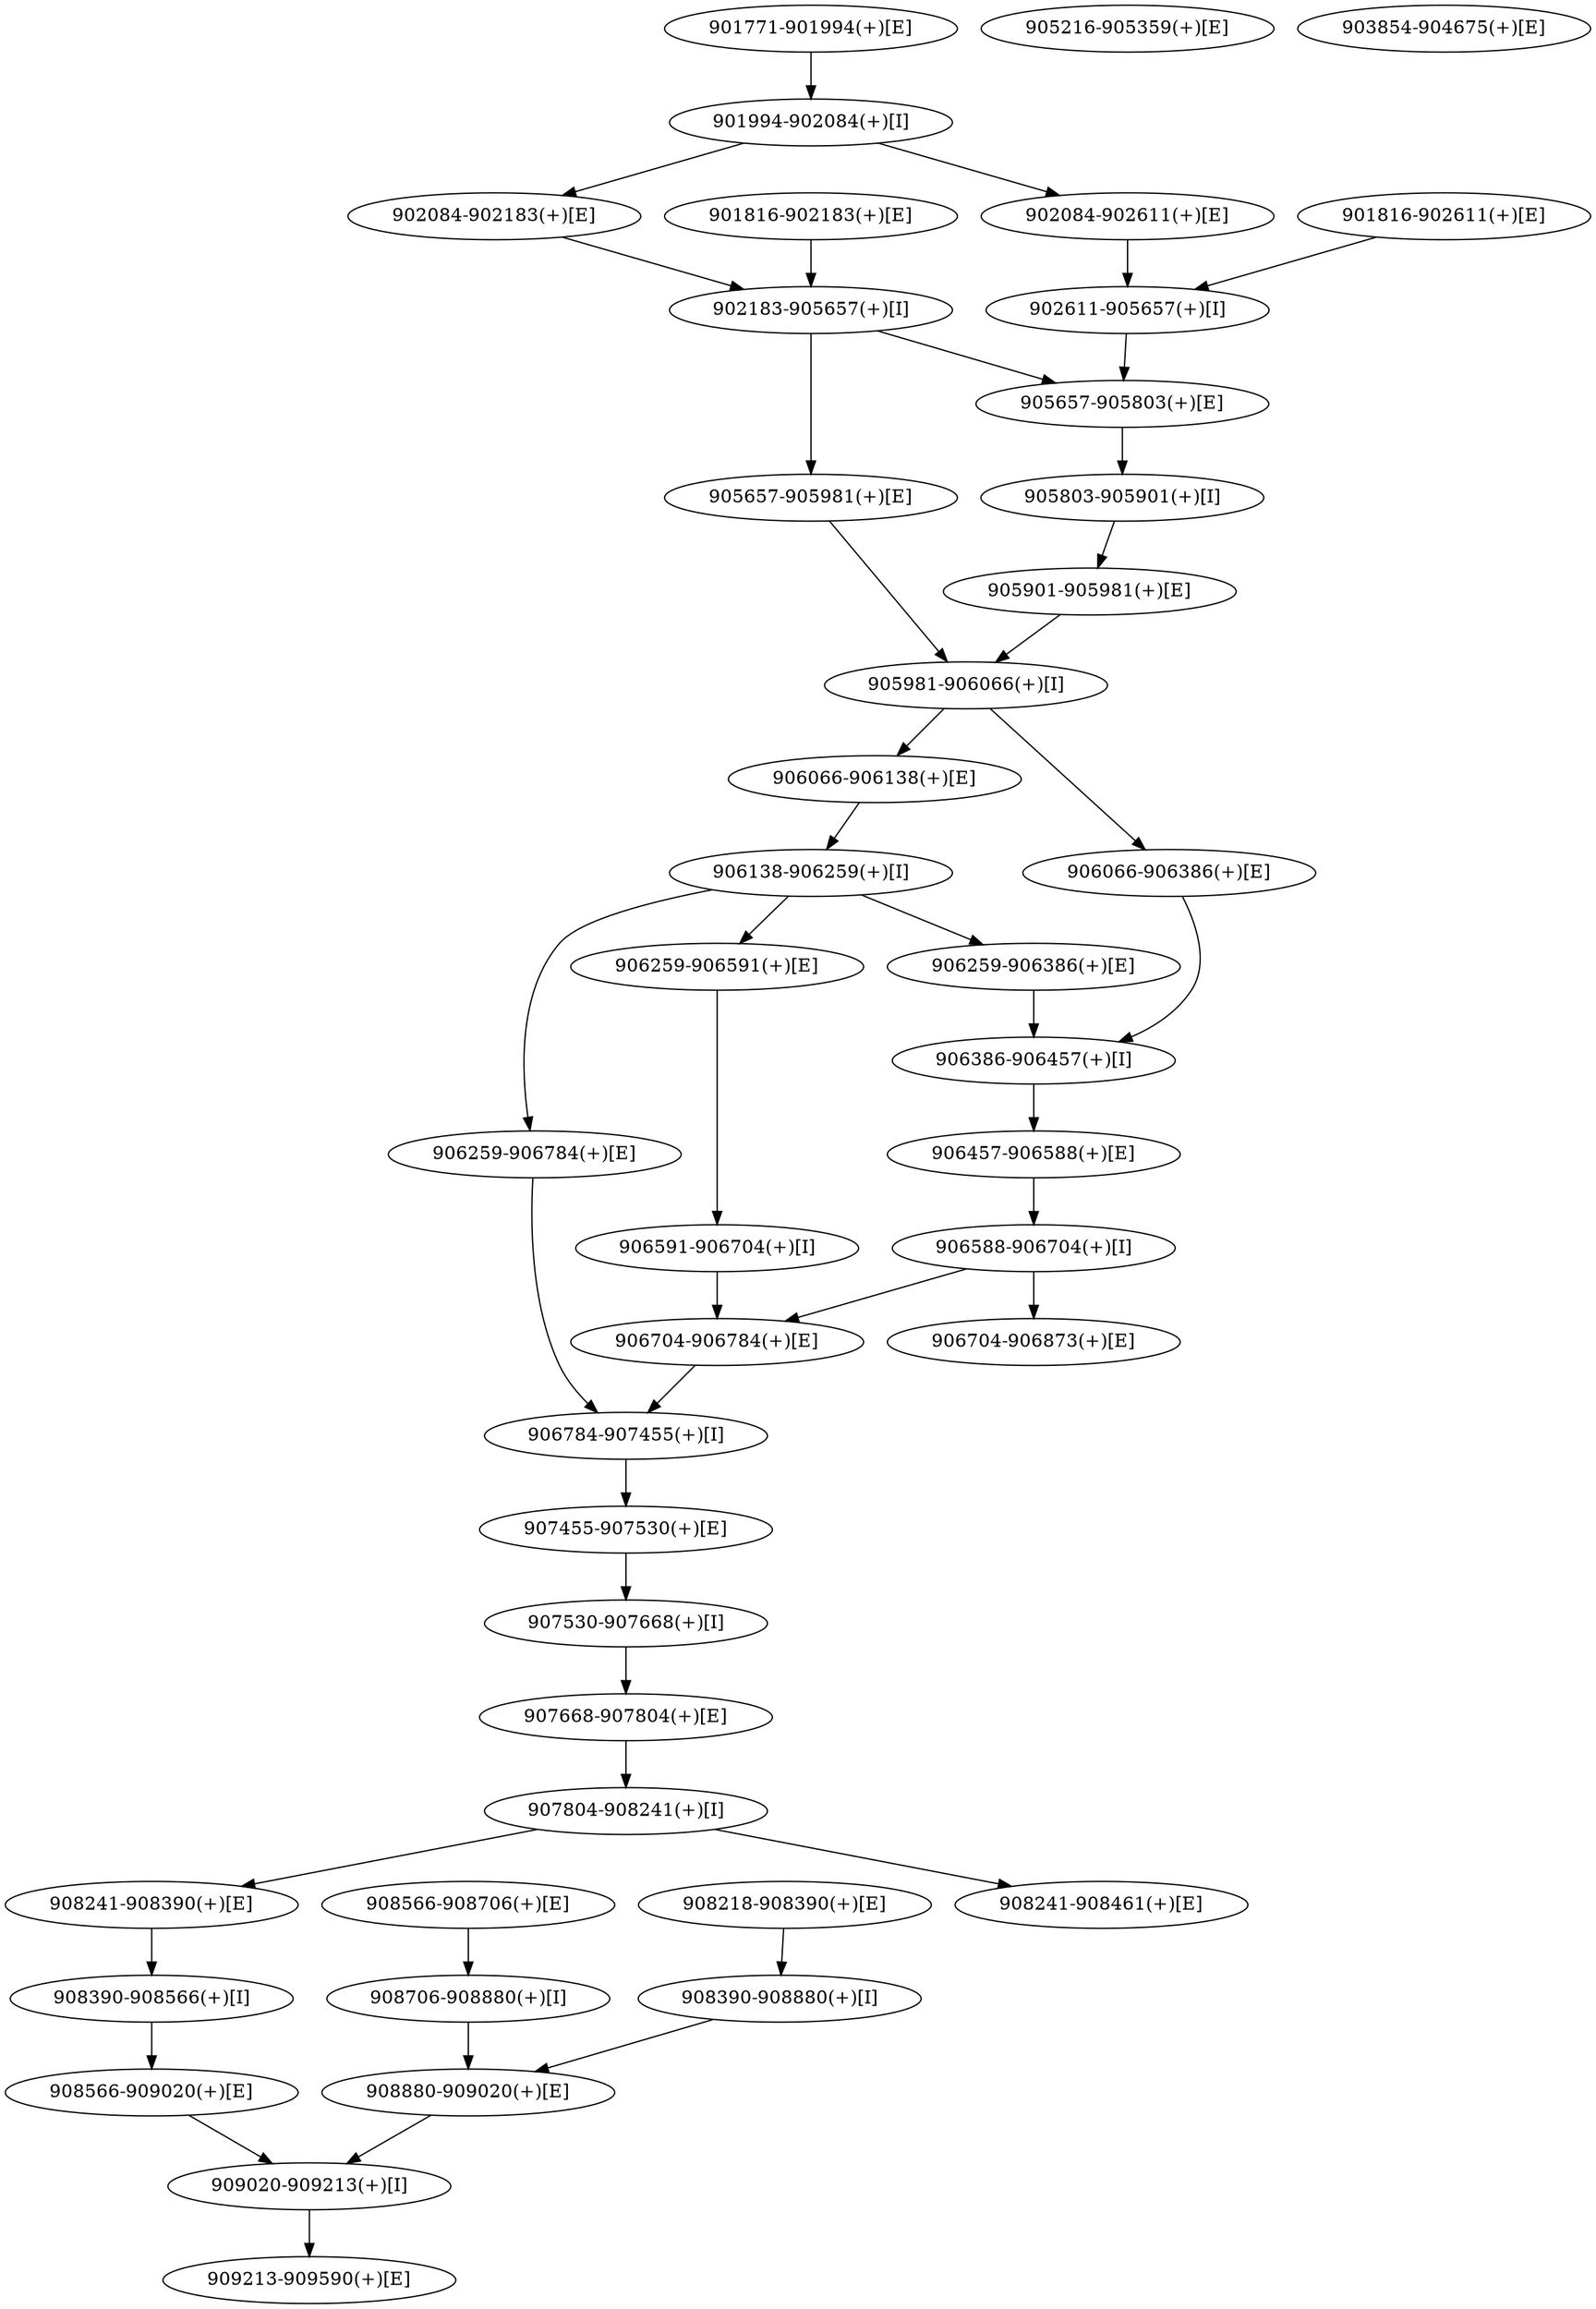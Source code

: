 strict digraph G {
"906259-906784(+)[E]" [scores="LNCAP_SHSCRAMBLE=27.0308577236"];
"906591-906704(+)[I]" [scores="VCAP_SHEZH2=87.5394515743"];
"902183-905657(+)[I]" [scores="LNCAP_SHSCRAMBLE=73.8328570965,VCAP_SHEZH2=106.632412234,VCAP_SHSCRAMBLE=65.360161492"];
"906588-906704(+)[I]" [scores="LNCAP_SHEZH2=32.3146933664,VCAP_SHEZH2=93.692156236,VCAP_SHSCRAMBLE=316.249857707"];
"907804-908241(+)[I]" [scores="LNCAP_SHSCRAMBLE=73.8328570965,VCAP_SHEZH2=93.692156236,VCAP_SHSCRAMBLE=316.249857707"];
"906259-906386(+)[E]" [scores="VCAP_SHEZH2=12.1875975592,VCAP_SHSCRAMBLE=25.1337496426"];
"906704-906784(+)[E]" [scores="VCAP_SHEZH2=20.5160297105,VCAP_SHSCRAMBLE=15.8322832394"];
"908566-908706(+)[E]" [scores="LNCAP_SHEZH2=48.2775999304,VCAP_SHEZH2=74.0938493948"];
"905981-906066(+)[I]" [scores="LNCAP_SHEZH2=147.386083619,LNCAP_SHSCRAMBLE=73.8328570965,VCAP_SHEZH2=87.5394515743,VCAP_SHSCRAMBLE=316.249857707"];
"902084-902611(+)[E]" [scores="LNCAP_SHEZH2=25.4839401313,LNCAP_SHSCRAMBLE=53.9171663618"];
"906138-906259(+)[I]" [scores="LNCAP_SHSCRAMBLE=73.8328570965,VCAP_SHEZH2=87.5394515743,VCAP_SHSCRAMBLE=316.249857707"];
"902084-902183(+)[E]" [scores="VCAP_SHEZH2=19.2287956487,VCAP_SHSCRAMBLE=14.8409541002"];
"907530-907668(+)[I]" [scores="LNCAP_SHSCRAMBLE=73.8328570965,VCAP_SHEZH2=93.692156236,VCAP_SHSCRAMBLE=316.249857707"];
"908241-908390(+)[E]" [scores="LNCAP_SHSCRAMBLE=1.69908248548,VCAP_SHSCRAMBLE=29.4876275334"];
"908390-908566(+)[I]" [scores="VCAP_SHSCRAMBLE=316.249857707"];
"906386-906457(+)[I]" [scores="VCAP_SHEZH2=93.692156236,VCAP_SHSCRAMBLE=316.249857707"];
"908706-908880(+)[I]" [scores="LNCAP_SHEZH2=39.1085983932,VCAP_SHEZH2=129.793771143"];
"905216-905359(+)[E]" [scores="LNCAP_SHSCRAMBLE=45.8674055529"];
"908218-908390(+)[E]" [scores="LNCAP_SHEZH2=12.1566850359"];
"901771-901994(+)[E]" [scores="LNCAP_SHEZH2=7.73705962242,LNCAP_SHSCRAMBLE=22.6413723512,VCAP_SHEZH2=23.5018613484,VCAP_SHSCRAMBLE=33.4296238824"];
"908566-909020(+)[E]" [scores="LNCAP_SHSCRAMBLE=42.3765126461,VCAP_SHSCRAMBLE=89.8482073836"];
"901994-902084(+)[I]" [scores="LNCAP_SHEZH2=57.8345206776,LNCAP_SHSCRAMBLE=76.558538713,VCAP_SHEZH2=106.632412234,VCAP_SHSCRAMBLE=65.360161492"];
"906704-906873(+)[E]" [scores="LNCAP_SHEZH2=19.7868955758"];
"902611-905657(+)[I]" [scores="LNCAP_SHEZH2=147.386083619"];
"901816-902611(+)[E]" [scores="LNCAP_SHEZH2=54.1069707665,LNCAP_SHSCRAMBLE=68.8700558101"];
"906066-906138(+)[E]" [scores="LNCAP_SHSCRAMBLE=3.70708905924,VCAP_SHEZH2=9.32372857004,VCAP_SHSCRAMBLE=14.2490549155"];
"907668-907804(+)[E]" [scores="LNCAP_SHSCRAMBLE=7.00227933412,VCAP_SHEZH2=17.2657632088,VCAP_SHSCRAMBLE=26.914881507"];
"903854-904675(+)[E]" [scores="LNCAP_SHSCRAMBLE=160.624425441"];
"907455-907530(+)[E]" [scores="LNCAP_SHSCRAMBLE=3.86155110338,VCAP_SHEZH2=11.334507815,VCAP_SHSCRAMBLE=14.8427655369"];
"901816-902183(+)[E]" [scores="LNCAP_SHSCRAMBLE=18.8958567325"];
"908390-908880(+)[I]" [scores="LNCAP_SHEZH2=15.97331871"];
"905657-905803(+)[E]" [scores="LNCAP_SHEZH2=17.2268850932,LNCAP_SHSCRAMBLE=7.51715281457,VCAP_SHEZH2=12.6906305537,VCAP_SHSCRAMBLE=17.0895835094"];
"906457-906588(+)[E]" [scores="LNCAP_SHEZH2=12.5277977906,VCAP_SHEZH2=16.6309925026,VCAP_SHSCRAMBLE=25.9253638045"];
"906066-906386(+)[E]" [scores="LNCAP_SHEZH2=33.3918389136,VCAP_SHEZH2=12.1875975592"];
"908241-908461(+)[E]" [scores="LNCAP_SHSCRAMBLE=1.69908248548,VCAP_SHEZH2=27.9299110731"];
"905803-905901(+)[I]" [scores="LNCAP_SHEZH2=147.386083619,LNCAP_SHSCRAMBLE=73.8328570965,VCAP_SHEZH2=87.5394515743"];
"909213-909590(+)[E]" [scores="LNCAP_SHSCRAMBLE=36.2266332598,VCAP_SHEZH2=56.4771299582,VCAP_SHSCRAMBLE=66.297686065"];
"905657-905981(+)[E]" [scores="VCAP_SHEZH2=127.803510473,VCAP_SHSCRAMBLE=41.897405098"];
"905901-905981(+)[E]" [scores="LNCAP_SHEZH2=9.43938909218,LNCAP_SHSCRAMBLE=4.1189878436,VCAP_SHEZH2=10.3596984112,VCAP_SHSCRAMBLE=7.71823807921"];
"909020-909213(+)[I]" [scores="LNCAP_SHSCRAMBLE=78.6031459059,VCAP_SHEZH2=129.793771143,VCAP_SHSCRAMBLE=316.249857707"];
"906259-906591(+)[E]" [scores="VCAP_SHEZH2=42.9927484063"];
"906784-907455(+)[I]" [scores="LNCAP_SHSCRAMBLE=73.8328570965,VCAP_SHEZH2=181.23160781,VCAP_SHSCRAMBLE=316.249857707"];
"908880-909020(+)[E]" [scores="LNCAP_SHEZH2=18.7864321021,VCAP_SHEZH2=36.2697164869"];
"906259-906784(+)[E]" -> "906784-907455(+)[I]";
"906591-906704(+)[I]" -> "906704-906784(+)[E]";
"902183-905657(+)[I]" -> "905657-905803(+)[E]";
"902183-905657(+)[I]" -> "905657-905981(+)[E]";
"906588-906704(+)[I]" -> "906704-906784(+)[E]";
"906588-906704(+)[I]" -> "906704-906873(+)[E]";
"907804-908241(+)[I]" -> "908241-908461(+)[E]";
"907804-908241(+)[I]" -> "908241-908390(+)[E]";
"906259-906386(+)[E]" -> "906386-906457(+)[I]";
"906704-906784(+)[E]" -> "906784-907455(+)[I]";
"908566-908706(+)[E]" -> "908706-908880(+)[I]";
"905981-906066(+)[I]" -> "906066-906138(+)[E]";
"905981-906066(+)[I]" -> "906066-906386(+)[E]";
"902084-902611(+)[E]" -> "902611-905657(+)[I]";
"906138-906259(+)[I]" -> "906259-906784(+)[E]";
"906138-906259(+)[I]" -> "906259-906591(+)[E]";
"906138-906259(+)[I]" -> "906259-906386(+)[E]";
"902084-902183(+)[E]" -> "902183-905657(+)[I]";
"907530-907668(+)[I]" -> "907668-907804(+)[E]";
"908241-908390(+)[E]" -> "908390-908566(+)[I]";
"908390-908566(+)[I]" -> "908566-909020(+)[E]";
"906386-906457(+)[I]" -> "906457-906588(+)[E]";
"908706-908880(+)[I]" -> "908880-909020(+)[E]";
"908218-908390(+)[E]" -> "908390-908880(+)[I]";
"901771-901994(+)[E]" -> "901994-902084(+)[I]";
"908566-909020(+)[E]" -> "909020-909213(+)[I]";
"901994-902084(+)[I]" -> "902084-902183(+)[E]";
"901994-902084(+)[I]" -> "902084-902611(+)[E]";
"902611-905657(+)[I]" -> "905657-905803(+)[E]";
"901816-902611(+)[E]" -> "902611-905657(+)[I]";
"906066-906138(+)[E]" -> "906138-906259(+)[I]";
"907668-907804(+)[E]" -> "907804-908241(+)[I]";
"907455-907530(+)[E]" -> "907530-907668(+)[I]";
"901816-902183(+)[E]" -> "902183-905657(+)[I]";
"908390-908880(+)[I]" -> "908880-909020(+)[E]";
"905657-905803(+)[E]" -> "905803-905901(+)[I]";
"906457-906588(+)[E]" -> "906588-906704(+)[I]";
"906066-906386(+)[E]" -> "906386-906457(+)[I]";
"905803-905901(+)[I]" -> "905901-905981(+)[E]";
"905657-905981(+)[E]" -> "905981-906066(+)[I]";
"905901-905981(+)[E]" -> "905981-906066(+)[I]";
"909020-909213(+)[I]" -> "909213-909590(+)[E]";
"906259-906591(+)[E]" -> "906591-906704(+)[I]";
"906784-907455(+)[I]" -> "907455-907530(+)[E]";
"908880-909020(+)[E]" -> "909020-909213(+)[I]";
}
